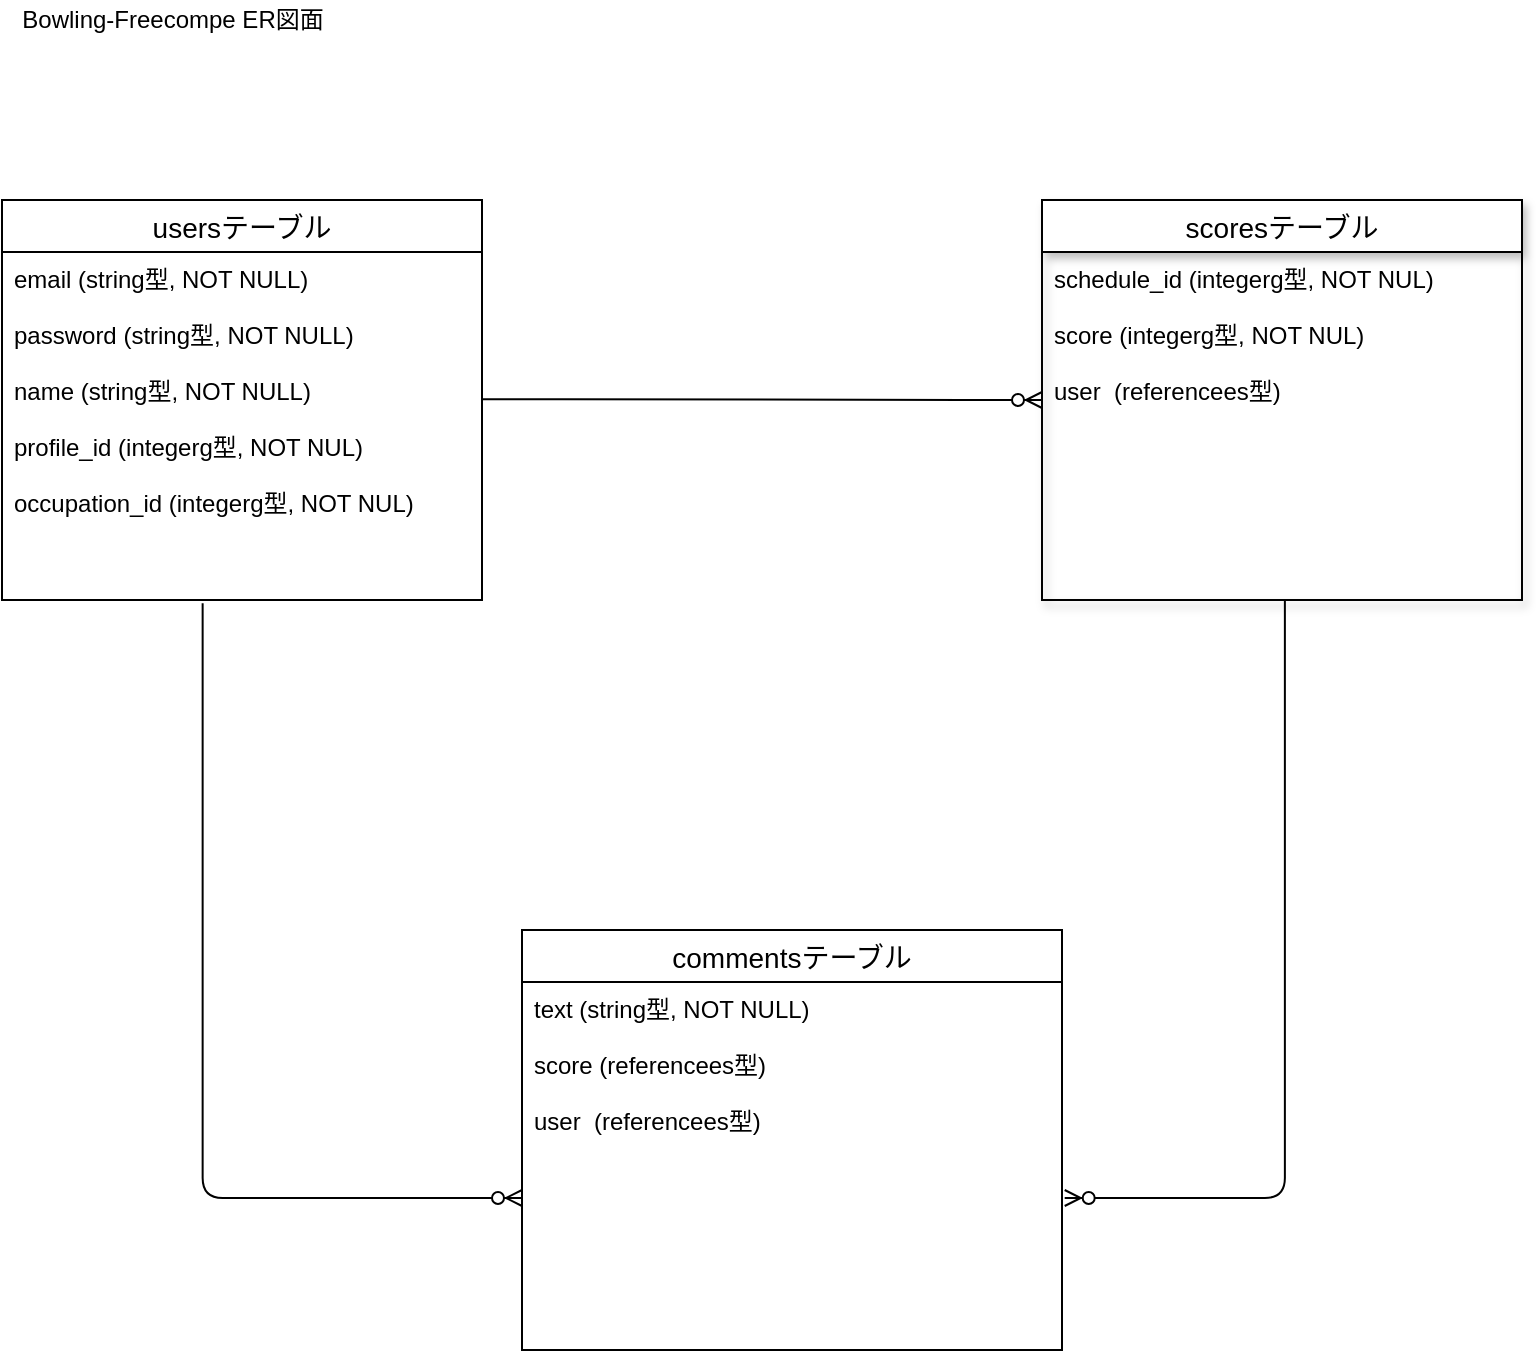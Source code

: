 <mxfile version="13.10.0" type="embed">
    <diagram id="IFV982UfgPML3feIGPMW" name="Page-1">
        <mxGraphModel dx="1016" dy="859" grid="1" gridSize="10" guides="1" tooltips="1" connect="1" arrows="1" fold="1" page="1" pageScale="1" pageWidth="827" pageHeight="1169" math="0" shadow="0">
            <root>
                <mxCell id="0"/>
                <mxCell id="1" parent="0"/>
                <mxCell id="K2prI6SR1GwbxbWJnPkF-1" value="usersテーブル" style="swimlane;fontStyle=0;childLayout=stackLayout;horizontal=1;startSize=26;horizontalStack=0;resizeParent=1;resizeParentMax=0;resizeLast=0;collapsible=1;marginBottom=0;align=center;fontSize=14;" vertex="1" parent="1">
                    <mxGeometry y="120" width="240" height="200" as="geometry"/>
                </mxCell>
                <mxCell id="K2prI6SR1GwbxbWJnPkF-3" value="email (string型, NOT NULL)&#10;&#10;password (string型, NOT NULL)&#10;&#10;name (string型, NOT NULL)&#10;&#10;profile_id (integerg型, NOT NUL)&#10;&#10;occupation_id (integerg型, NOT NUL)&#10;&#10;" style="text;strokeColor=none;fillColor=none;spacingLeft=4;spacingRight=4;overflow=hidden;rotatable=0;points=[[0,0.5],[1,0.5]];portConstraint=eastwest;fontSize=12;" vertex="1" parent="K2prI6SR1GwbxbWJnPkF-1">
                    <mxGeometry y="26" width="240" height="174" as="geometry"/>
                </mxCell>
                <mxCell id="K2prI6SR1GwbxbWJnPkF-5" value="scoresテーブル" style="swimlane;fontStyle=0;childLayout=stackLayout;horizontal=1;startSize=26;horizontalStack=0;resizeParent=1;resizeParentMax=0;resizeLast=0;collapsible=1;marginBottom=0;align=center;fontSize=14;shadow=1;" vertex="1" parent="1">
                    <mxGeometry x="520" y="120" width="240" height="200" as="geometry"/>
                </mxCell>
                <mxCell id="K2prI6SR1GwbxbWJnPkF-53" value="schedule_id (integerg型, NOT NUL)&#10;&#10;score (integerg型, NOT NUL)&#10;&#10;user  (referencees型)&#10;&#10;" style="text;strokeColor=none;fillColor=none;spacingLeft=4;spacingRight=4;overflow=hidden;rotatable=0;points=[[0,0.5],[1,0.5]];portConstraint=eastwest;fontSize=12;" vertex="1" parent="K2prI6SR1GwbxbWJnPkF-5">
                    <mxGeometry y="26" width="240" height="174" as="geometry"/>
                </mxCell>
                <mxCell id="K2prI6SR1GwbxbWJnPkF-9" value="commentsテーブル" style="swimlane;fontStyle=0;childLayout=stackLayout;horizontal=1;startSize=26;horizontalStack=0;resizeParent=1;resizeParentMax=0;resizeLast=0;collapsible=1;marginBottom=0;align=center;fontSize=14;" vertex="1" parent="1">
                    <mxGeometry x="260" y="485" width="270" height="210" as="geometry"/>
                </mxCell>
                <mxCell id="K2prI6SR1GwbxbWJnPkF-10" value="text (string型, NOT NULL)&#10;&#10;score (referencees型)&#10;&#10;user  (referencees型)" style="text;strokeColor=none;fillColor=none;spacingLeft=4;spacingRight=4;overflow=hidden;rotatable=0;points=[[0,0.5],[1,0.5]];portConstraint=eastwest;fontSize=12;" vertex="1" parent="K2prI6SR1GwbxbWJnPkF-9">
                    <mxGeometry y="26" width="270" height="184" as="geometry"/>
                </mxCell>
                <mxCell id="K2prI6SR1GwbxbWJnPkF-34" style="edgeStyle=orthogonalEdgeStyle;rounded=0;orthogonalLoop=1;jettySize=auto;html=1;exitX=0.5;exitY=1;exitDx=0;exitDy=0;" edge="1" parent="1">
                    <mxGeometry relative="1" as="geometry">
                        <mxPoint x="670" y="320" as="targetPoint"/>
                        <mxPoint x="670" y="320" as="sourcePoint"/>
                    </mxGeometry>
                </mxCell>
                <mxCell id="K2prI6SR1GwbxbWJnPkF-54" value="" style="edgeStyle=entityRelationEdgeStyle;fontSize=12;html=1;endArrow=ERzeroToMany;endFill=1;exitX=1.002;exitY=0.423;exitDx=0;exitDy=0;exitPerimeter=0;" edge="1" parent="1" source="K2prI6SR1GwbxbWJnPkF-3">
                    <mxGeometry width="100" height="100" relative="1" as="geometry">
                        <mxPoint x="420" y="320" as="sourcePoint"/>
                        <mxPoint x="520" y="220" as="targetPoint"/>
                    </mxGeometry>
                </mxCell>
                <mxCell id="K2prI6SR1GwbxbWJnPkF-56" value="" style="edgeStyle=elbowEdgeStyle;fontSize=12;html=1;endArrow=ERzeroToMany;endFill=1;exitX=0.418;exitY=1.009;exitDx=0;exitDy=0;exitPerimeter=0;elbow=vertical;" edge="1" parent="1" source="K2prI6SR1GwbxbWJnPkF-3" target="K2prI6SR1GwbxbWJnPkF-10">
                    <mxGeometry width="100" height="100" relative="1" as="geometry">
                        <mxPoint x="310" y="450" as="sourcePoint"/>
                        <mxPoint x="200" y="600" as="targetPoint"/>
                        <Array as="points">
                            <mxPoint x="170" y="619"/>
                        </Array>
                    </mxGeometry>
                </mxCell>
                <mxCell id="K2prI6SR1GwbxbWJnPkF-57" value="" style="edgeStyle=elbowEdgeStyle;fontSize=12;html=1;endArrow=ERzeroToMany;endFill=1;entryX=1.005;entryY=0.585;entryDx=0;entryDy=0;entryPerimeter=0;exitX=0.506;exitY=1.003;exitDx=0;exitDy=0;exitPerimeter=0;elbow=vertical;" edge="1" parent="1" source="K2prI6SR1GwbxbWJnPkF-53" target="K2prI6SR1GwbxbWJnPkF-10">
                    <mxGeometry width="100" height="100" relative="1" as="geometry">
                        <mxPoint x="610" y="500" as="sourcePoint"/>
                        <mxPoint x="710" y="400" as="targetPoint"/>
                        <Array as="points">
                            <mxPoint x="590" y="619"/>
                        </Array>
                    </mxGeometry>
                </mxCell>
                <mxCell id="K2prI6SR1GwbxbWJnPkF-58" value="Bowling-Freecompe ER図面" style="text;html=1;align=center;verticalAlign=middle;resizable=0;points=[];autosize=1;" vertex="1" parent="1">
                    <mxGeometry y="20" width="170" height="20" as="geometry"/>
                </mxCell>
            </root>
        </mxGraphModel>
    </diagram>
</mxfile>